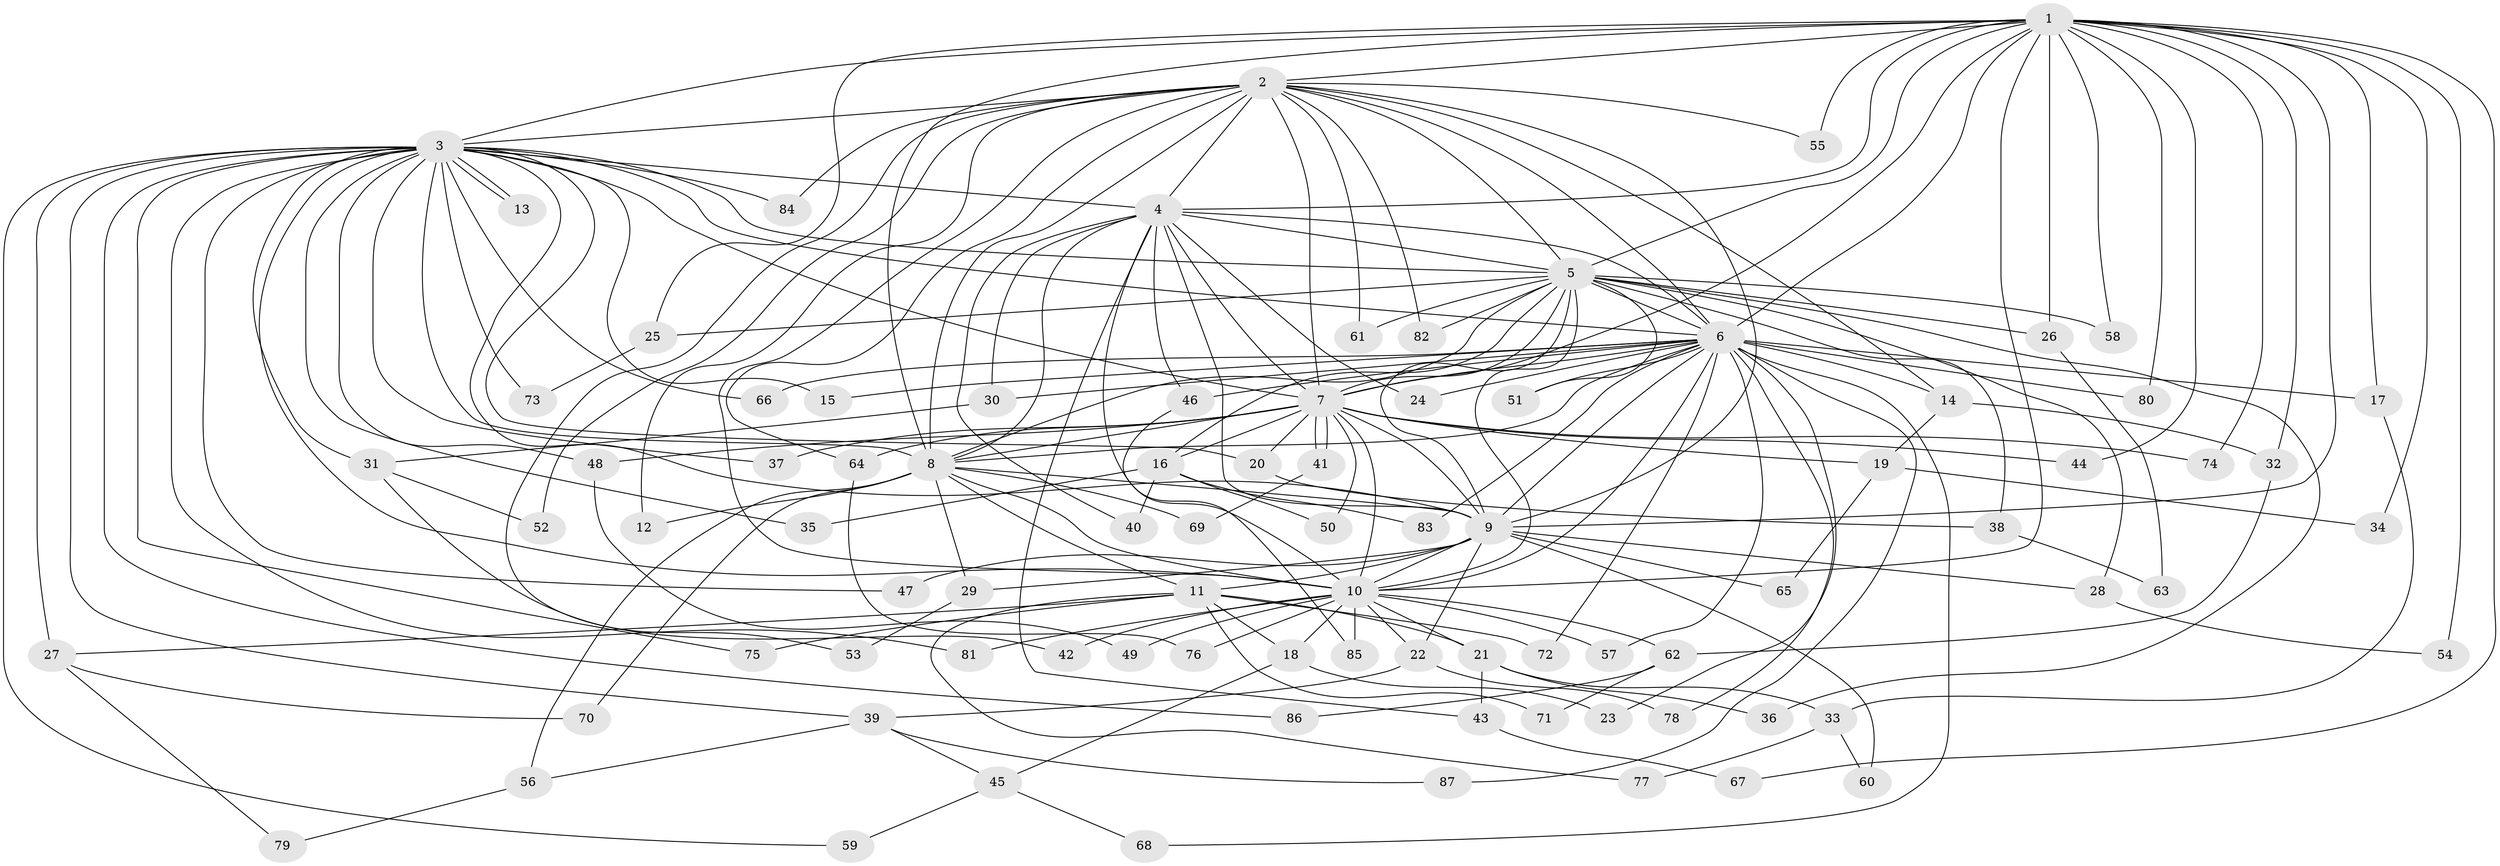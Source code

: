 // coarse degree distribution, {1: 0.6153846153846154, 2: 0.2692307692307692, 14: 0.038461538461538464, 13: 0.038461538461538464, 9: 0.038461538461538464}
// Generated by graph-tools (version 1.1) at 2025/47/03/04/25 21:47:55]
// undirected, 87 vertices, 199 edges
graph export_dot {
graph [start="1"]
  node [color=gray90,style=filled];
  1;
  2;
  3;
  4;
  5;
  6;
  7;
  8;
  9;
  10;
  11;
  12;
  13;
  14;
  15;
  16;
  17;
  18;
  19;
  20;
  21;
  22;
  23;
  24;
  25;
  26;
  27;
  28;
  29;
  30;
  31;
  32;
  33;
  34;
  35;
  36;
  37;
  38;
  39;
  40;
  41;
  42;
  43;
  44;
  45;
  46;
  47;
  48;
  49;
  50;
  51;
  52;
  53;
  54;
  55;
  56;
  57;
  58;
  59;
  60;
  61;
  62;
  63;
  64;
  65;
  66;
  67;
  68;
  69;
  70;
  71;
  72;
  73;
  74;
  75;
  76;
  77;
  78;
  79;
  80;
  81;
  82;
  83;
  84;
  85;
  86;
  87;
  1 -- 2;
  1 -- 3;
  1 -- 4;
  1 -- 5;
  1 -- 6;
  1 -- 7;
  1 -- 8;
  1 -- 9;
  1 -- 10;
  1 -- 17;
  1 -- 25;
  1 -- 26;
  1 -- 32;
  1 -- 34;
  1 -- 44;
  1 -- 54;
  1 -- 55;
  1 -- 58;
  1 -- 67;
  1 -- 74;
  1 -- 80;
  2 -- 3;
  2 -- 4;
  2 -- 5;
  2 -- 6;
  2 -- 7;
  2 -- 8;
  2 -- 9;
  2 -- 10;
  2 -- 12;
  2 -- 14;
  2 -- 42;
  2 -- 52;
  2 -- 55;
  2 -- 61;
  2 -- 64;
  2 -- 82;
  2 -- 84;
  3 -- 4;
  3 -- 5;
  3 -- 6;
  3 -- 7;
  3 -- 8;
  3 -- 9;
  3 -- 10;
  3 -- 13;
  3 -- 13;
  3 -- 15;
  3 -- 20;
  3 -- 27;
  3 -- 31;
  3 -- 35;
  3 -- 37;
  3 -- 39;
  3 -- 47;
  3 -- 48;
  3 -- 59;
  3 -- 66;
  3 -- 73;
  3 -- 75;
  3 -- 81;
  3 -- 84;
  3 -- 86;
  4 -- 5;
  4 -- 6;
  4 -- 7;
  4 -- 8;
  4 -- 9;
  4 -- 10;
  4 -- 24;
  4 -- 30;
  4 -- 40;
  4 -- 43;
  4 -- 46;
  5 -- 6;
  5 -- 7;
  5 -- 8;
  5 -- 9;
  5 -- 10;
  5 -- 16;
  5 -- 25;
  5 -- 26;
  5 -- 28;
  5 -- 36;
  5 -- 38;
  5 -- 51;
  5 -- 58;
  5 -- 61;
  5 -- 82;
  6 -- 7;
  6 -- 8;
  6 -- 9;
  6 -- 10;
  6 -- 14;
  6 -- 15;
  6 -- 17;
  6 -- 23;
  6 -- 24;
  6 -- 30;
  6 -- 46;
  6 -- 51;
  6 -- 57;
  6 -- 66;
  6 -- 68;
  6 -- 72;
  6 -- 78;
  6 -- 80;
  6 -- 83;
  6 -- 87;
  7 -- 8;
  7 -- 9;
  7 -- 10;
  7 -- 16;
  7 -- 19;
  7 -- 20;
  7 -- 37;
  7 -- 41;
  7 -- 41;
  7 -- 44;
  7 -- 48;
  7 -- 50;
  7 -- 64;
  7 -- 74;
  8 -- 9;
  8 -- 10;
  8 -- 11;
  8 -- 12;
  8 -- 29;
  8 -- 56;
  8 -- 69;
  8 -- 70;
  9 -- 10;
  9 -- 11;
  9 -- 22;
  9 -- 28;
  9 -- 29;
  9 -- 47;
  9 -- 60;
  9 -- 65;
  10 -- 18;
  10 -- 21;
  10 -- 22;
  10 -- 42;
  10 -- 49;
  10 -- 57;
  10 -- 62;
  10 -- 76;
  10 -- 81;
  10 -- 85;
  11 -- 18;
  11 -- 21;
  11 -- 27;
  11 -- 71;
  11 -- 72;
  11 -- 75;
  11 -- 77;
  14 -- 19;
  14 -- 32;
  16 -- 35;
  16 -- 40;
  16 -- 50;
  16 -- 83;
  17 -- 33;
  18 -- 23;
  18 -- 45;
  19 -- 34;
  19 -- 65;
  20 -- 38;
  21 -- 33;
  21 -- 36;
  21 -- 43;
  22 -- 39;
  22 -- 78;
  25 -- 73;
  26 -- 63;
  27 -- 70;
  27 -- 79;
  28 -- 54;
  29 -- 53;
  30 -- 31;
  31 -- 52;
  31 -- 53;
  32 -- 62;
  33 -- 60;
  33 -- 77;
  38 -- 63;
  39 -- 45;
  39 -- 56;
  39 -- 87;
  41 -- 69;
  43 -- 67;
  45 -- 59;
  45 -- 68;
  46 -- 85;
  48 -- 49;
  56 -- 79;
  62 -- 71;
  62 -- 86;
  64 -- 76;
}
